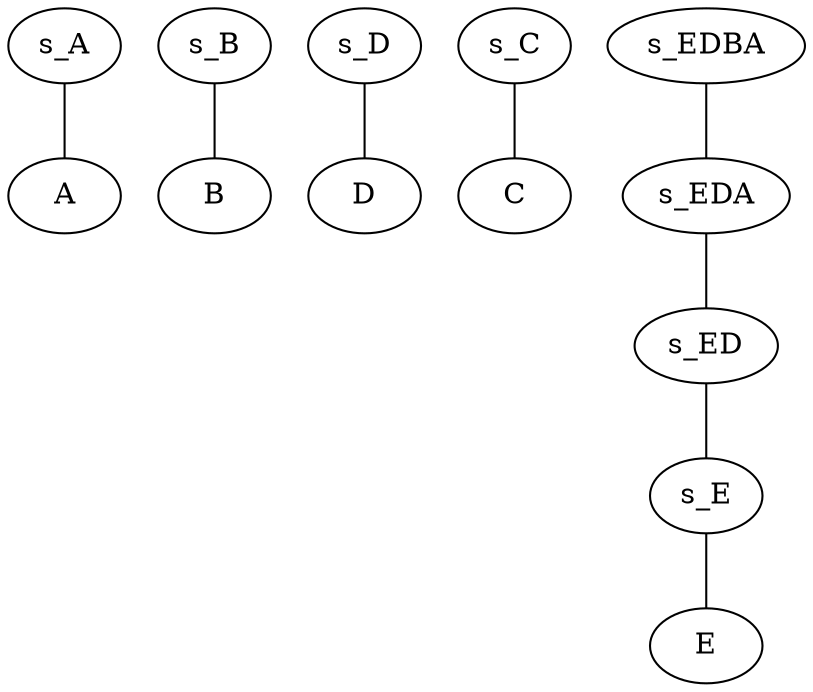 digraph G {
compound=True;
A;
B;
D;
C;
E;
s_A -> A  [arrowhead=none];
s_B -> B  [arrowhead=none];
s_D -> D  [arrowhead=none];
s_C -> C  [arrowhead=none];
s_E -> E  [arrowhead=none];
s_EDBA -> s_EDA  [arrowhead=none, lhead=cluster_EDBA];
s_EDA -> s_ED  [arrowhead=none, lhead=cluster_EDA];
s_ED -> s_E  [arrowhead=none, lhead=cluster_ED];
}
